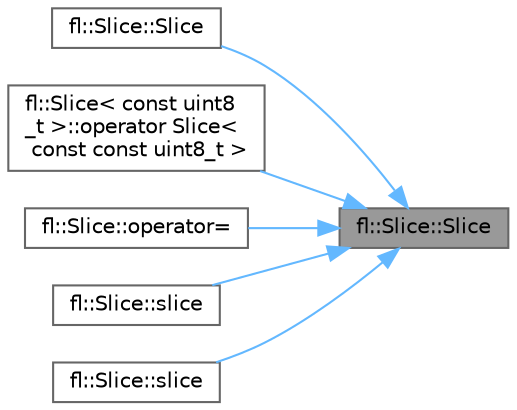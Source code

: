 digraph "fl::Slice::Slice"
{
 // INTERACTIVE_SVG=YES
 // LATEX_PDF_SIZE
  bgcolor="transparent";
  edge [fontname=Helvetica,fontsize=10,labelfontname=Helvetica,labelfontsize=10];
  node [fontname=Helvetica,fontsize=10,shape=box,height=0.2,width=0.4];
  rankdir="RL";
  Node1 [id="Node000001",label="fl::Slice::Slice",height=0.2,width=0.4,color="gray40", fillcolor="grey60", style="filled", fontcolor="black",tooltip=" "];
  Node1 -> Node2 [id="edge1_Node000001_Node000002",dir="back",color="steelblue1",style="solid",tooltip=" "];
  Node2 [id="Node000002",label="fl::Slice::Slice",height=0.2,width=0.4,color="grey40", fillcolor="white", style="filled",URL="$d8/de4/classfl_1_1_slice_a028fc1f782095bcf0bb4cc2332d02cb6.html#a028fc1f782095bcf0bb4cc2332d02cb6",tooltip=" "];
  Node1 -> Node3 [id="edge2_Node000001_Node000003",dir="back",color="steelblue1",style="solid",tooltip=" "];
  Node3 [id="Node000003",label="fl::Slice\< const uint8\l_t \>::operator Slice\<\l const const uint8_t \>",height=0.2,width=0.4,color="grey40", fillcolor="white", style="filled",URL="$d8/de4/classfl_1_1_slice_a7857edde6c7db9baed9effed3260d534.html#a7857edde6c7db9baed9effed3260d534",tooltip=" "];
  Node1 -> Node4 [id="edge3_Node000001_Node000004",dir="back",color="steelblue1",style="solid",tooltip=" "];
  Node4 [id="Node000004",label="fl::Slice::operator=",height=0.2,width=0.4,color="grey40", fillcolor="white", style="filled",URL="$d8/de4/classfl_1_1_slice_ab4be5a789cf5ccad22d508ee1ff1d07c.html#ab4be5a789cf5ccad22d508ee1ff1d07c",tooltip=" "];
  Node1 -> Node5 [id="edge4_Node000001_Node000005",dir="back",color="steelblue1",style="solid",tooltip=" "];
  Node5 [id="Node000005",label="fl::Slice::slice",height=0.2,width=0.4,color="grey40", fillcolor="white", style="filled",URL="$d8/de4/classfl_1_1_slice_a0b8f8ae6b3992725ca3d066549520075.html#a0b8f8ae6b3992725ca3d066549520075",tooltip=" "];
  Node1 -> Node6 [id="edge5_Node000001_Node000006",dir="back",color="steelblue1",style="solid",tooltip=" "];
  Node6 [id="Node000006",label="fl::Slice::slice",height=0.2,width=0.4,color="grey40", fillcolor="white", style="filled",URL="$d8/de4/classfl_1_1_slice_a3d3cee4aebda755a1232261ccb0ae09c.html#a3d3cee4aebda755a1232261ccb0ae09c",tooltip=" "];
}

